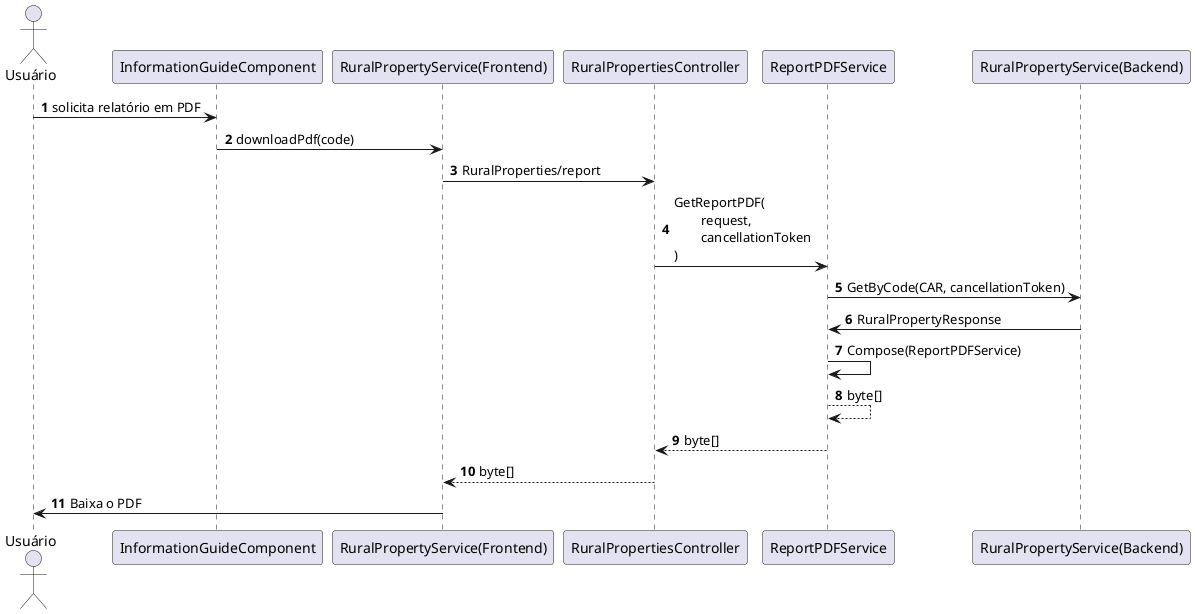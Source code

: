 @startuml
autonumber
actor Usuário as Actor

Actor -> "InformationGuideComponent": solicita relatório em PDF
participant "RuralPropertyService(Frontend)" as r1
"InformationGuideComponent" -> r1 : downloadPdf(code)
r1 -> "RuralPropertiesController" : RuralProperties/report

"RuralPropertiesController" -> "ReportPDFService" : GetReportPDF(\n\trequest, \n\tcancellationToken\n)
participant "RuralPropertyService(Backend)" as r2
"ReportPDFService" -> r2: GetByCode(CAR, cancellationToken)

r2 -> "ReportPDFService" : RuralPropertyResponse
"ReportPDFService" -> "ReportPDFService" : Compose(ReportPDFService)

"ReportPDFService" --> "ReportPDFService": byte[]
"ReportPDFService" --> "RuralPropertiesController": byte[]
"RuralPropertiesController" --> r1 : byte[]
r1 -> Actor : Baixa o PDF

@enduml
